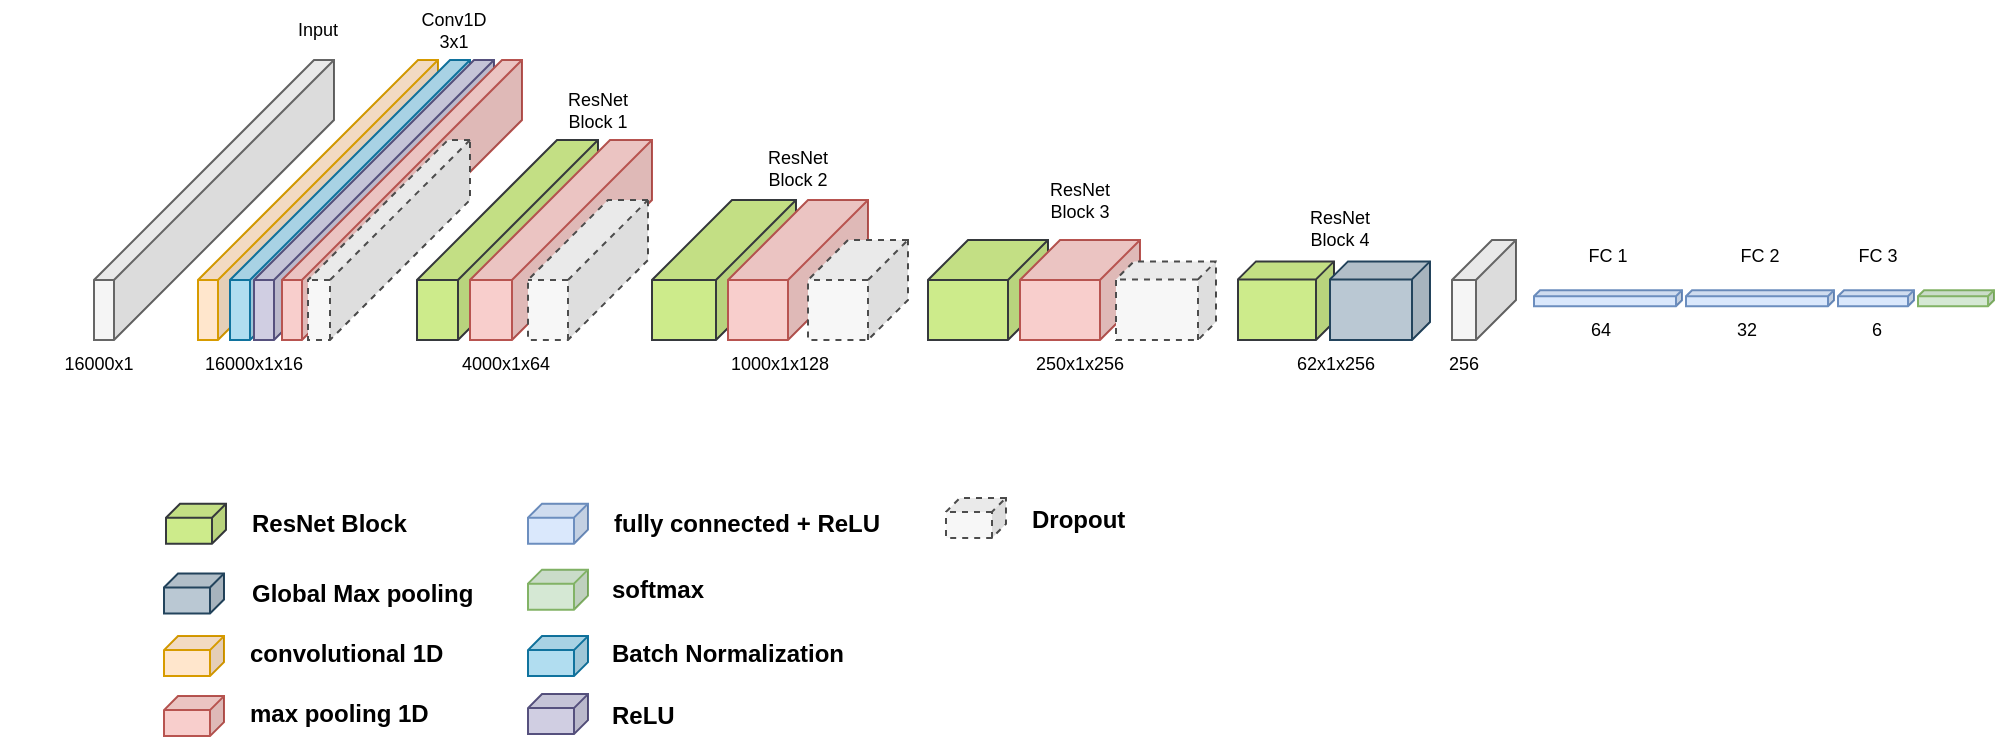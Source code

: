 <mxfile version="17.2.6" type="github">
  <diagram id="QJjx0-fPxzvcmYibJWj1" name="Page-1">
    <mxGraphModel dx="5731" dy="623" grid="1" gridSize="10" guides="1" tooltips="1" connect="1" arrows="1" fold="1" page="1" pageScale="1" pageWidth="4681" pageHeight="3300" math="0" shadow="0">
      <root>
        <mxCell id="0" />
        <mxCell id="1" parent="0" />
        <mxCell id="lVUgaWafLcfe0AcetrcS-107" value="" style="shape=cube;whiteSpace=wrap;html=1;boundedLbl=1;backgroundOutline=1;darkOpacity=0.05;darkOpacity2=0.1;size=20;direction=east;flipH=1;fillColor=#f5f5f5;strokeColor=#666666;fontColor=#333333;" vertex="1" parent="1">
          <mxGeometry x="379" y="270" width="32" height="50" as="geometry" />
        </mxCell>
        <mxCell id="lVUgaWafLcfe0AcetrcS-100" value="" style="shape=cube;whiteSpace=wrap;html=1;boundedLbl=1;backgroundOutline=1;darkOpacity=0.05;darkOpacity2=0.1;size=20;direction=east;flipH=1;fillColor=#cdeb8b;strokeColor=#36393d;" vertex="1" parent="1">
          <mxGeometry x="117" y="270" width="60" height="50" as="geometry" />
        </mxCell>
        <mxCell id="lVUgaWafLcfe0AcetrcS-99" value="" style="shape=cube;whiteSpace=wrap;html=1;boundedLbl=1;backgroundOutline=1;darkOpacity=0.05;darkOpacity2=0.1;size=20;direction=east;flipH=1;fillColor=#f8cecc;strokeColor=#b85450;" vertex="1" parent="1">
          <mxGeometry x="163" y="270" width="60" height="50" as="geometry" />
        </mxCell>
        <mxCell id="4f-DMQIj-ya-iA7LCkDa-2" value="" style="shape=cube;whiteSpace=wrap;html=1;boundedLbl=1;backgroundOutline=1;darkOpacity=0.05;darkOpacity2=0.1;size=110;direction=east;flipH=1;fillColor=#ffe6cc;strokeColor=#d79b00;" parent="1" vertex="1">
          <mxGeometry x="-248" y="180" width="120" height="140" as="geometry" />
        </mxCell>
        <mxCell id="4f-DMQIj-ya-iA7LCkDa-20" value="" style="shape=cube;whiteSpace=wrap;html=1;boundedLbl=1;backgroundOutline=1;darkOpacity=0.05;darkOpacity2=0.1;size=3;direction=east;flipH=1;fillColor=#dae8fc;strokeColor=#6c8ebf;" parent="1" vertex="1">
          <mxGeometry x="420" y="295.12" width="74" height="8" as="geometry" />
        </mxCell>
        <mxCell id="4f-DMQIj-ya-iA7LCkDa-21" value="" style="shape=cube;whiteSpace=wrap;html=1;boundedLbl=1;backgroundOutline=1;darkOpacity=0.05;darkOpacity2=0.1;size=3;direction=east;flipH=1;fillColor=#dae8fc;strokeColor=#6c8ebf;" parent="1" vertex="1">
          <mxGeometry x="496" y="295.13" width="74" height="8" as="geometry" />
        </mxCell>
        <mxCell id="4f-DMQIj-ya-iA7LCkDa-22" value="" style="shape=cube;whiteSpace=wrap;html=1;boundedLbl=1;backgroundOutline=1;darkOpacity=0.05;darkOpacity2=0.1;size=3;direction=east;flipH=1;fillColor=#dae8fc;strokeColor=#6c8ebf;" parent="1" vertex="1">
          <mxGeometry x="572" y="295.13" width="38" height="8" as="geometry" />
        </mxCell>
        <mxCell id="4f-DMQIj-ya-iA7LCkDa-23" value="" style="shape=cube;whiteSpace=wrap;html=1;boundedLbl=1;backgroundOutline=1;darkOpacity=0.05;darkOpacity2=0.1;size=7;direction=east;flipH=1;fillColor=#ffe6cc;strokeColor=#d79b00;" parent="1" vertex="1">
          <mxGeometry x="-265" y="468.06" width="30" height="20" as="geometry" />
        </mxCell>
        <mxCell id="4f-DMQIj-ya-iA7LCkDa-24" value="" style="shape=cube;whiteSpace=wrap;html=1;boundedLbl=1;backgroundOutline=1;darkOpacity=0.05;darkOpacity2=0.1;size=7;direction=east;flipH=1;fillColor=#f8cecc;strokeColor=#b85450;" parent="1" vertex="1">
          <mxGeometry x="-265" y="498.06" width="30" height="20" as="geometry" />
        </mxCell>
        <mxCell id="4f-DMQIj-ya-iA7LCkDa-26" value="" style="shape=cube;whiteSpace=wrap;html=1;boundedLbl=1;backgroundOutline=1;darkOpacity=0.05;darkOpacity2=0.1;size=7;direction=east;flipH=1;fillColor=#dae8fc;strokeColor=#6c8ebf;" parent="1" vertex="1">
          <mxGeometry x="-83" y="401.82" width="30" height="20" as="geometry" />
        </mxCell>
        <mxCell id="4f-DMQIj-ya-iA7LCkDa-27" value="" style="shape=cube;whiteSpace=wrap;html=1;boundedLbl=1;backgroundOutline=1;darkOpacity=0.05;darkOpacity2=0.1;size=3;direction=east;flipH=1;fillColor=#d5e8d4;strokeColor=#82b366;" parent="1" vertex="1">
          <mxGeometry x="612" y="295.12" width="38" height="8" as="geometry" />
        </mxCell>
        <mxCell id="4f-DMQIj-ya-iA7LCkDa-28" value="" style="shape=cube;whiteSpace=wrap;html=1;boundedLbl=1;backgroundOutline=1;darkOpacity=0.05;darkOpacity2=0.1;size=7;direction=east;flipH=1;fillColor=#d5e8d4;strokeColor=#82b366;" parent="1" vertex="1">
          <mxGeometry x="-83" y="434.82" width="30" height="20" as="geometry" />
        </mxCell>
        <mxCell id="4f-DMQIj-ya-iA7LCkDa-29" value="&lt;span style=&quot;font-size: 9px;&quot;&gt;Conv1D&lt;br style=&quot;font-size: 9px;&quot;&gt;3x1&lt;br style=&quot;font-size: 9px;&quot;&gt;&lt;/span&gt;" style="text;html=1;strokeColor=none;fillColor=none;align=center;verticalAlign=middle;whiteSpace=wrap;rounded=0;fontSize=9;fontStyle=0" parent="1" vertex="1">
          <mxGeometry x="-147" y="150" width="54" height="30" as="geometry" />
        </mxCell>
        <mxCell id="4f-DMQIj-ya-iA7LCkDa-35" value="&lt;span style=&quot;font-size: 9px;&quot;&gt;FC 1&lt;/span&gt;" style="text;html=1;strokeColor=none;fillColor=none;align=center;verticalAlign=middle;whiteSpace=wrap;rounded=0;fontSize=9;fontStyle=0" parent="1" vertex="1">
          <mxGeometry x="437" y="262.56" width="40" height="30" as="geometry" />
        </mxCell>
        <mxCell id="4f-DMQIj-ya-iA7LCkDa-36" value="&lt;span style=&quot;font-size: 9px;&quot;&gt;FC 2&lt;/span&gt;" style="text;html=1;strokeColor=none;fillColor=none;align=center;verticalAlign=middle;whiteSpace=wrap;rounded=0;fontSize=9;fontStyle=0" parent="1" vertex="1">
          <mxGeometry x="513" y="262.56" width="40" height="30" as="geometry" />
        </mxCell>
        <mxCell id="4f-DMQIj-ya-iA7LCkDa-37" value="&lt;span style=&quot;font-size: 9px;&quot;&gt;FC 3&lt;/span&gt;" style="text;html=1;strokeColor=none;fillColor=none;align=center;verticalAlign=middle;whiteSpace=wrap;rounded=0;fontSize=9;fontStyle=0" parent="1" vertex="1">
          <mxGeometry x="572" y="262.56" width="40" height="30" as="geometry" />
        </mxCell>
        <mxCell id="4f-DMQIj-ya-iA7LCkDa-38" value="16000x1" style="text;html=1;strokeColor=none;fillColor=none;align=center;verticalAlign=middle;whiteSpace=wrap;rounded=0;fontSize=9;" parent="1" vertex="1">
          <mxGeometry x="-347" y="317.1" width="99" height="30" as="geometry" />
        </mxCell>
        <mxCell id="4f-DMQIj-ya-iA7LCkDa-39" value="16000x1x16" style="text;html=1;strokeColor=none;fillColor=none;align=center;verticalAlign=middle;whiteSpace=wrap;rounded=0;fontSize=9;" parent="1" vertex="1">
          <mxGeometry x="-264" y="323.56" width="88" height="17.13" as="geometry" />
        </mxCell>
        <mxCell id="4f-DMQIj-ya-iA7LCkDa-48" value="64" style="text;html=1;strokeColor=none;fillColor=none;align=center;verticalAlign=middle;whiteSpace=wrap;rounded=0;fontSize=9;fontStyle=0" parent="1" vertex="1">
          <mxGeometry x="404" y="303.13" width="99" height="24" as="geometry" />
        </mxCell>
        <mxCell id="4f-DMQIj-ya-iA7LCkDa-50" value="convolutional 1D" style="text;html=1;strokeColor=none;fillColor=none;align=left;verticalAlign=middle;whiteSpace=wrap;rounded=0;fontStyle=1" parent="1" vertex="1">
          <mxGeometry x="-224" y="465.12" width="138" height="23.88" as="geometry" />
        </mxCell>
        <mxCell id="4f-DMQIj-ya-iA7LCkDa-51" value="max pooling 1D" style="text;html=1;strokeColor=none;fillColor=none;align=left;verticalAlign=middle;whiteSpace=wrap;rounded=0;fontStyle=1" parent="1" vertex="1">
          <mxGeometry x="-224" y="495.12" width="138" height="23.88" as="geometry" />
        </mxCell>
        <mxCell id="4f-DMQIj-ya-iA7LCkDa-52" value="fully connected + ReLU" style="text;html=1;strokeColor=none;fillColor=none;align=left;verticalAlign=middle;whiteSpace=wrap;rounded=0;fontStyle=1" parent="1" vertex="1">
          <mxGeometry x="-42" y="399.94" width="138" height="23.88" as="geometry" />
        </mxCell>
        <mxCell id="4f-DMQIj-ya-iA7LCkDa-53" value="softmax" style="text;html=1;strokeColor=none;fillColor=none;align=left;verticalAlign=middle;whiteSpace=wrap;rounded=0;fontStyle=1" parent="1" vertex="1">
          <mxGeometry x="-43" y="432.88" width="138" height="23.88" as="geometry" />
        </mxCell>
        <mxCell id="lVUgaWafLcfe0AcetrcS-3" value="" style="shape=cube;whiteSpace=wrap;html=1;boundedLbl=1;backgroundOutline=1;darkOpacity=0.05;darkOpacity2=0.1;size=110;direction=east;flipH=1;fillColor=#f5f5f5;strokeColor=#666666;fontColor=#333333;" vertex="1" parent="1">
          <mxGeometry x="-300" y="180" width="120" height="140" as="geometry" />
        </mxCell>
        <mxCell id="lVUgaWafLcfe0AcetrcS-6" value="" style="shape=cube;whiteSpace=wrap;html=1;boundedLbl=1;backgroundOutline=1;darkOpacity=0.05;darkOpacity2=0.1;size=7;direction=east;flipH=1;fillColor=#b1ddf0;strokeColor=#10739e;" vertex="1" parent="1">
          <mxGeometry x="-83" y="468.06" width="30" height="20" as="geometry" />
        </mxCell>
        <mxCell id="lVUgaWafLcfe0AcetrcS-9" value="Batch Normalization" style="text;html=1;strokeColor=none;fillColor=none;align=left;verticalAlign=middle;whiteSpace=wrap;rounded=0;fontStyle=1" vertex="1" parent="1">
          <mxGeometry x="-43" y="465.12" width="138" height="23.88" as="geometry" />
        </mxCell>
        <mxCell id="lVUgaWafLcfe0AcetrcS-11" value="" style="shape=cube;whiteSpace=wrap;html=1;boundedLbl=1;backgroundOutline=1;darkOpacity=0.05;darkOpacity2=0.1;size=110;direction=east;flipH=1;fillColor=#b1ddf0;strokeColor=#10739e;" vertex="1" parent="1">
          <mxGeometry x="-232" y="180" width="120" height="140" as="geometry" />
        </mxCell>
        <mxCell id="lVUgaWafLcfe0AcetrcS-44" value="" style="shape=cube;whiteSpace=wrap;html=1;boundedLbl=1;backgroundOutline=1;darkOpacity=0.05;darkOpacity2=0.1;size=7;direction=east;flipH=1;fillColor=#d0cee2;strokeColor=#56517e;" vertex="1" parent="1">
          <mxGeometry x="-83" y="497.06" width="30" height="20" as="geometry" />
        </mxCell>
        <mxCell id="lVUgaWafLcfe0AcetrcS-45" value="ReLU" style="text;html=1;strokeColor=none;fillColor=none;align=left;verticalAlign=middle;whiteSpace=wrap;rounded=0;fontStyle=1" vertex="1" parent="1">
          <mxGeometry x="-43" y="496.12" width="138" height="23.88" as="geometry" />
        </mxCell>
        <mxCell id="lVUgaWafLcfe0AcetrcS-46" value="" style="shape=cube;whiteSpace=wrap;html=1;boundedLbl=1;backgroundOutline=1;darkOpacity=0.05;darkOpacity2=0.1;size=110;direction=east;flipH=1;fillColor=#d0cee2;strokeColor=#56517e;" vertex="1" parent="1">
          <mxGeometry x="-220" y="180" width="120" height="140" as="geometry" />
        </mxCell>
        <mxCell id="lVUgaWafLcfe0AcetrcS-47" value="" style="shape=cube;whiteSpace=wrap;html=1;boundedLbl=1;backgroundOutline=1;darkOpacity=0.05;darkOpacity2=0.1;size=7;direction=east;flipH=1;dashed=1;fillColor=#F7F7F7;strokeColor=#4D4D4D;" vertex="1" parent="1">
          <mxGeometry x="126" y="398.94" width="30" height="20" as="geometry" />
        </mxCell>
        <mxCell id="lVUgaWafLcfe0AcetrcS-48" value="Dropout" style="text;html=1;strokeColor=none;fillColor=none;align=left;verticalAlign=middle;whiteSpace=wrap;rounded=0;fontStyle=1" vertex="1" parent="1">
          <mxGeometry x="167" y="398.0" width="138" height="23.88" as="geometry" />
        </mxCell>
        <mxCell id="lVUgaWafLcfe0AcetrcS-51" value="" style="shape=cube;whiteSpace=wrap;html=1;boundedLbl=1;backgroundOutline=1;darkOpacity=0.05;darkOpacity2=0.1;size=7;direction=east;flipH=1;fillColor=#cdeb8b;strokeColor=#36393d;" vertex="1" parent="1">
          <mxGeometry x="-264" y="401.88" width="30" height="20" as="geometry" />
        </mxCell>
        <mxCell id="lVUgaWafLcfe0AcetrcS-52" value="ResNet Block" style="text;html=1;strokeColor=none;fillColor=none;align=left;verticalAlign=middle;whiteSpace=wrap;rounded=0;fontStyle=1" vertex="1" parent="1">
          <mxGeometry x="-223.5" y="399.94" width="85" height="23.88" as="geometry" />
        </mxCell>
        <mxCell id="lVUgaWafLcfe0AcetrcS-55" value="&lt;span style=&quot;font-size: 9px;&quot;&gt;ResNet Block 1&lt;br style=&quot;font-size: 9px;&quot;&gt;&lt;/span&gt;" style="text;html=1;strokeColor=none;fillColor=none;align=center;verticalAlign=middle;whiteSpace=wrap;rounded=0;fontSize=9;fontStyle=0" vertex="1" parent="1">
          <mxGeometry x="-75" y="190" width="54" height="30" as="geometry" />
        </mxCell>
        <mxCell id="lVUgaWafLcfe0AcetrcS-60" value="4000x1x64" style="text;html=1;strokeColor=none;fillColor=none;align=center;verticalAlign=middle;whiteSpace=wrap;rounded=0;fontSize=9;" vertex="1" parent="1">
          <mxGeometry x="-138.5" y="323.56" width="88" height="17.13" as="geometry" />
        </mxCell>
        <mxCell id="lVUgaWafLcfe0AcetrcS-61" value="&lt;span style=&quot;font-size: 9px;&quot;&gt;ResNet Block 2&lt;br style=&quot;font-size: 9px;&quot;&gt;&lt;/span&gt;" style="text;html=1;strokeColor=none;fillColor=none;align=center;verticalAlign=middle;whiteSpace=wrap;rounded=0;fontSize=9;fontStyle=0" vertex="1" parent="1">
          <mxGeometry x="25" y="219" width="54" height="30" as="geometry" />
        </mxCell>
        <mxCell id="lVUgaWafLcfe0AcetrcS-64" value="1000x1x128" style="text;html=1;strokeColor=none;fillColor=none;align=center;verticalAlign=middle;whiteSpace=wrap;rounded=0;fontSize=9;" vertex="1" parent="1">
          <mxGeometry x="-1" y="323.54" width="88" height="17.13" as="geometry" />
        </mxCell>
        <mxCell id="lVUgaWafLcfe0AcetrcS-69" value="" style="shape=cube;whiteSpace=wrap;html=1;boundedLbl=1;backgroundOutline=1;darkOpacity=0.05;darkOpacity2=0.1;size=110;direction=east;flipH=1;fillColor=#f8cecc;strokeColor=#b85450;" vertex="1" parent="1">
          <mxGeometry x="-206" y="180" width="120" height="140" as="geometry" />
        </mxCell>
        <mxCell id="lVUgaWafLcfe0AcetrcS-67" value="&lt;span style=&quot;font-size: 9px;&quot;&gt;ResNet Block 3&lt;br style=&quot;font-size: 9px;&quot;&gt;&lt;/span&gt;" style="text;html=1;strokeColor=none;fillColor=none;align=center;verticalAlign=middle;whiteSpace=wrap;rounded=0;fontSize=9;fontStyle=0" vertex="1" parent="1">
          <mxGeometry x="166" y="235" width="54" height="30" as="geometry" />
        </mxCell>
        <mxCell id="lVUgaWafLcfe0AcetrcS-68" value="250x1x256" style="text;html=1;strokeColor=none;fillColor=none;align=center;verticalAlign=middle;whiteSpace=wrap;rounded=0;fontSize=9;" vertex="1" parent="1">
          <mxGeometry x="149" y="323.54" width="88" height="17.13" as="geometry" />
        </mxCell>
        <mxCell id="lVUgaWafLcfe0AcetrcS-73" value="" style="shape=cube;whiteSpace=wrap;html=1;boundedLbl=1;backgroundOutline=1;darkOpacity=0.05;darkOpacity2=0.1;size=7;direction=east;flipH=1;fillColor=#bac8d3;strokeColor=#23445d;" vertex="1" parent="1">
          <mxGeometry x="-265" y="436.76" width="30" height="20" as="geometry" />
        </mxCell>
        <mxCell id="lVUgaWafLcfe0AcetrcS-74" value="Global Max pooling" style="text;html=1;strokeColor=none;fillColor=none;align=left;verticalAlign=middle;whiteSpace=wrap;rounded=0;fontStyle=1" vertex="1" parent="1">
          <mxGeometry x="-223.5" y="434.82" width="117" height="23.88" as="geometry" />
        </mxCell>
        <mxCell id="lVUgaWafLcfe0AcetrcS-75" value="" style="shape=cube;whiteSpace=wrap;html=1;boundedLbl=1;backgroundOutline=1;darkOpacity=0.05;darkOpacity2=0.1;size=9;direction=east;flipH=1;fillColor=#cdeb8b;strokeColor=#36393d;" vertex="1" parent="1">
          <mxGeometry x="272" y="280.69" width="48" height="39.31" as="geometry" />
        </mxCell>
        <mxCell id="lVUgaWafLcfe0AcetrcS-78" value="62x1x256" style="text;html=1;strokeColor=none;fillColor=none;align=center;verticalAlign=middle;whiteSpace=wrap;rounded=0;fontSize=9;" vertex="1" parent="1">
          <mxGeometry x="277" y="323.56" width="88" height="17.13" as="geometry" />
        </mxCell>
        <mxCell id="lVUgaWafLcfe0AcetrcS-80" value="&lt;span style=&quot;font-size: 9px;&quot;&gt;ResNet Block 4&lt;br style=&quot;font-size: 9px;&quot;&gt;&lt;/span&gt;" style="text;html=1;strokeColor=none;fillColor=none;align=center;verticalAlign=middle;whiteSpace=wrap;rounded=0;fontSize=9;fontStyle=0" vertex="1" parent="1">
          <mxGeometry x="296" y="249" width="54" height="30" as="geometry" />
        </mxCell>
        <mxCell id="lVUgaWafLcfe0AcetrcS-82" value="32" style="text;html=1;strokeColor=none;fillColor=none;align=center;verticalAlign=middle;whiteSpace=wrap;rounded=0;fontSize=9;fontStyle=0" vertex="1" parent="1">
          <mxGeometry x="477" y="303.12" width="99" height="24" as="geometry" />
        </mxCell>
        <mxCell id="lVUgaWafLcfe0AcetrcS-83" value="6" style="text;html=1;strokeColor=none;fillColor=none;align=center;verticalAlign=middle;whiteSpace=wrap;rounded=0;fontSize=9;fontStyle=0" vertex="1" parent="1">
          <mxGeometry x="541.5" y="303.13" width="99" height="24" as="geometry" />
        </mxCell>
        <mxCell id="lVUgaWafLcfe0AcetrcS-84" value="256" style="text;html=1;strokeColor=none;fillColor=none;align=center;verticalAlign=middle;whiteSpace=wrap;rounded=0;fontSize=9;" vertex="1" parent="1">
          <mxGeometry x="341" y="323.54" width="88" height="17.13" as="geometry" />
        </mxCell>
        <mxCell id="lVUgaWafLcfe0AcetrcS-87" value="" style="shape=cube;whiteSpace=wrap;html=1;boundedLbl=1;backgroundOutline=1;darkOpacity=0.05;darkOpacity2=0.1;size=70;direction=east;flipH=1;fillColor=#cdeb8b;strokeColor=#36393d;" vertex="1" parent="1">
          <mxGeometry x="-138.5" y="220" width="90.5" height="100" as="geometry" />
        </mxCell>
        <mxCell id="lVUgaWafLcfe0AcetrcS-86" value="" style="shape=cube;whiteSpace=wrap;html=1;boundedLbl=1;backgroundOutline=1;darkOpacity=0.05;darkOpacity2=0.1;size=70;direction=east;flipH=1;fillColor=#f8cecc;strokeColor=#b85450;" vertex="1" parent="1">
          <mxGeometry x="-112" y="220" width="91" height="100" as="geometry" />
        </mxCell>
        <mxCell id="lVUgaWafLcfe0AcetrcS-90" value="" style="shape=cube;whiteSpace=wrap;html=1;boundedLbl=1;backgroundOutline=1;darkOpacity=0.05;darkOpacity2=0.1;size=40;direction=east;flipH=1;fillColor=#cdeb8b;strokeColor=#36393d;" vertex="1" parent="1">
          <mxGeometry x="-21" y="250" width="72" height="70" as="geometry" />
        </mxCell>
        <mxCell id="lVUgaWafLcfe0AcetrcS-89" value="" style="shape=cube;whiteSpace=wrap;html=1;boundedLbl=1;backgroundOutline=1;darkOpacity=0.05;darkOpacity2=0.1;size=40;direction=east;flipH=1;fillColor=#f8cecc;strokeColor=#b85450;" vertex="1" parent="1">
          <mxGeometry x="17" y="250" width="70" height="70" as="geometry" />
        </mxCell>
        <mxCell id="lVUgaWafLcfe0AcetrcS-91" value="" style="shape=cube;whiteSpace=wrap;html=1;boundedLbl=1;backgroundOutline=1;darkOpacity=0.05;darkOpacity2=0.1;size=40;direction=east;flipH=1;dashed=1;fillColor=#F7F7F7;strokeColor=#4D4D4D;" vertex="1" parent="1">
          <mxGeometry x="-83" y="250" width="60" height="70" as="geometry" />
        </mxCell>
        <mxCell id="lVUgaWafLcfe0AcetrcS-92" value="" style="shape=cube;whiteSpace=wrap;html=1;boundedLbl=1;backgroundOutline=1;darkOpacity=0.05;darkOpacity2=0.1;size=70;direction=east;flipH=1;fillColor=#F7F7F7;strokeColor=#4D4D4D;dashed=1;" vertex="1" parent="1">
          <mxGeometry x="-193" y="220" width="81" height="100" as="geometry" />
        </mxCell>
        <mxCell id="lVUgaWafLcfe0AcetrcS-101" value="" style="shape=cube;whiteSpace=wrap;html=1;boundedLbl=1;backgroundOutline=1;darkOpacity=0.05;darkOpacity2=0.1;size=20;direction=east;flipH=1;dashed=1;fillColor=#F7F7F7;strokeColor=#4D4D4D;" vertex="1" parent="1">
          <mxGeometry x="57" y="270" width="50" height="50" as="geometry" />
        </mxCell>
        <mxCell id="lVUgaWafLcfe0AcetrcS-102" value="" style="shape=cube;whiteSpace=wrap;html=1;boundedLbl=1;backgroundOutline=1;darkOpacity=0.05;darkOpacity2=0.1;size=9;direction=east;flipH=1;fillColor=#F7F7F7;strokeColor=#4D4D4D;dashed=1;" vertex="1" parent="1">
          <mxGeometry x="211" y="280.69" width="50" height="39.31" as="geometry" />
        </mxCell>
        <mxCell id="lVUgaWafLcfe0AcetrcS-103" value="" style="shape=cube;whiteSpace=wrap;html=1;boundedLbl=1;backgroundOutline=1;darkOpacity=0.05;darkOpacity2=0.1;size=9;direction=east;flipH=1;fillColor=#bac8d3;strokeColor=#23445d;" vertex="1" parent="1">
          <mxGeometry x="318" y="280.69" width="50" height="39.31" as="geometry" />
        </mxCell>
        <mxCell id="lVUgaWafLcfe0AcetrcS-105" value="&lt;span style=&quot;font-size: 9px&quot;&gt;Input&lt;br style=&quot;font-size: 9px&quot;&gt;&lt;/span&gt;" style="text;html=1;strokeColor=none;fillColor=none;align=center;verticalAlign=middle;whiteSpace=wrap;rounded=0;fontSize=9;fontStyle=0" vertex="1" parent="1">
          <mxGeometry x="-215" y="150" width="54" height="30" as="geometry" />
        </mxCell>
      </root>
    </mxGraphModel>
  </diagram>
</mxfile>
